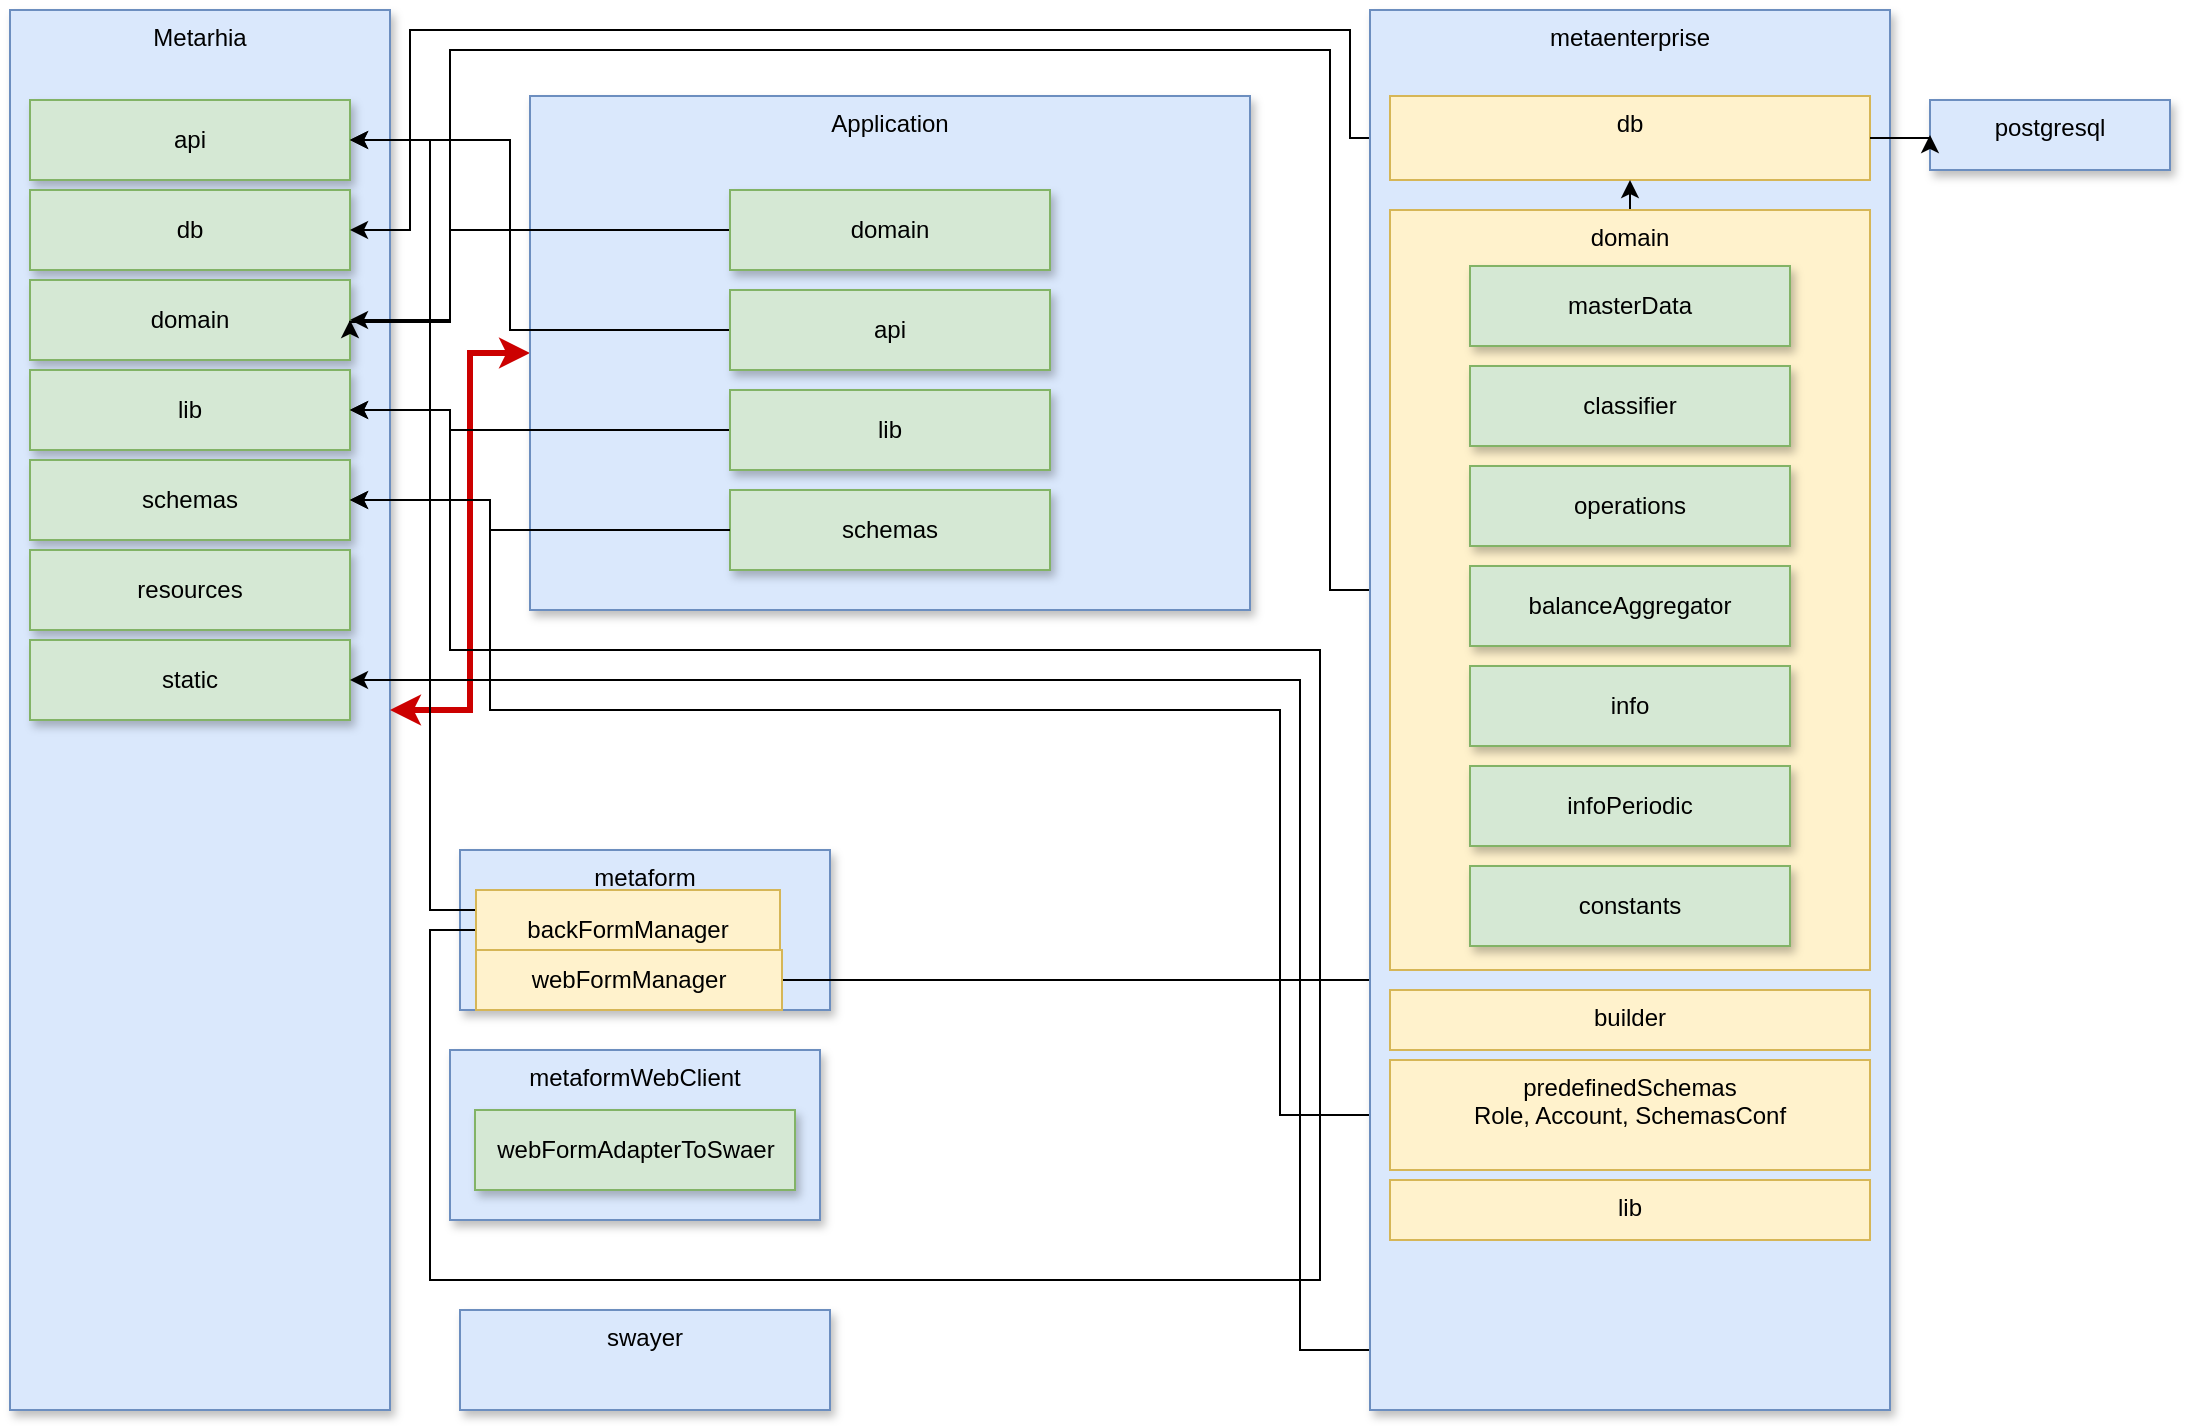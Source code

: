 <mxfile version="12.2.4" pages="6"><diagram id="_tIvSXFkXDd6PU2GtW0A" name="enterprise"><mxGraphModel dx="971" dy="564" grid="1" gridSize="5" guides="1" tooltips="1" connect="1" arrows="1" fold="1" page="1" pageScale="1" pageWidth="1169" pageHeight="827" math="0" shadow="0"><root><mxCell id="0"/><mxCell id="1" parent="0"/><mxCell id="2" value="Metarhia" style="rounded=0;whiteSpace=wrap;html=1;fillColor=#dae8fc;strokeColor=#6c8ebf;verticalAlign=top;shadow=1;" parent="1" vertex="1"><mxGeometry x="80" y="80" width="190" height="700" as="geometry"/></mxCell><mxCell id="3" value="api" style="rounded=0;whiteSpace=wrap;html=1;fillColor=#d5e8d4;strokeColor=#82b366;align=center;shadow=1;" parent="1" vertex="1"><mxGeometry x="90" y="125" width="160" height="40" as="geometry"/></mxCell><mxCell id="4" value="db" style="rounded=0;whiteSpace=wrap;html=1;fillColor=#d5e8d4;strokeColor=#82b366;align=center;shadow=1;" parent="1" vertex="1"><mxGeometry x="90" y="170" width="160" height="40" as="geometry"/></mxCell><mxCell id="5" value="domain" style="rounded=0;whiteSpace=wrap;html=1;fillColor=#d5e8d4;strokeColor=#82b366;align=center;shadow=1;" parent="1" vertex="1"><mxGeometry x="90" y="215" width="160" height="40" as="geometry"/></mxCell><mxCell id="6" value="lib" style="rounded=0;whiteSpace=wrap;html=1;fillColor=#d5e8d4;strokeColor=#82b366;align=center;shadow=1;" parent="1" vertex="1"><mxGeometry x="90" y="260" width="160" height="40" as="geometry"/></mxCell><mxCell id="7" value="schemas" style="rounded=0;whiteSpace=wrap;html=1;fillColor=#d5e8d4;strokeColor=#82b366;align=center;shadow=1;" parent="1" vertex="1"><mxGeometry x="90" y="305" width="160" height="40" as="geometry"/></mxCell><mxCell id="8" value="resources" style="rounded=0;whiteSpace=wrap;html=1;fillColor=#d5e8d4;strokeColor=#82b366;align=center;shadow=1;" parent="1" vertex="1"><mxGeometry x="90" y="350" width="160" height="40" as="geometry"/></mxCell><mxCell id="9" value="static" style="rounded=0;whiteSpace=wrap;html=1;fillColor=#d5e8d4;strokeColor=#82b366;align=center;shadow=1;" parent="1" vertex="1"><mxGeometry x="90" y="395" width="160" height="40" as="geometry"/></mxCell><mxCell id="25" value="swayer" style="rounded=0;whiteSpace=wrap;html=1;fillColor=#dae8fc;strokeColor=#6c8ebf;verticalAlign=top;shadow=1;" parent="1" vertex="1"><mxGeometry x="305" y="730" width="185" height="50" as="geometry"/></mxCell><mxCell id="24" value="metaform" style="rounded=0;whiteSpace=wrap;html=1;fillColor=#dae8fc;strokeColor=#6c8ebf;verticalAlign=top;shadow=1;" parent="1" vertex="1"><mxGeometry x="305" y="500" width="185" height="80" as="geometry"/></mxCell><mxCell id="34" value="postgresql" style="rounded=0;whiteSpace=wrap;html=1;fillColor=#dae8fc;strokeColor=#6c8ebf;verticalAlign=top;shadow=1;" parent="1" vertex="1"><mxGeometry x="1040" y="125" width="120" height="35" as="geometry"/></mxCell><mxCell id="46" style="edgeStyle=orthogonalEdgeStyle;rounded=0;orthogonalLoop=1;jettySize=auto;html=1;exitX=0;exitY=0.5;exitDx=0;exitDy=0;entryX=1;entryY=0.5;entryDx=0;entryDy=0;fontColor=#000000;strokeColor=#CC0000;strokeWidth=3;startArrow=classic;startFill=1;" parent="1" source="44" target="2" edge="1"><mxGeometry relative="1" as="geometry"><Array as="points"><mxPoint x="310" y="252"/><mxPoint x="310" y="430"/></Array></mxGeometry></mxCell><mxCell id="44" value="Application" style="rounded=0;whiteSpace=wrap;html=1;fillColor=#dae8fc;strokeColor=#6c8ebf;verticalAlign=top;shadow=1;" parent="1" vertex="1"><mxGeometry x="340" y="123" width="360" height="257" as="geometry"/></mxCell><mxCell id="45" value="schemas" style="rounded=0;whiteSpace=wrap;html=1;fillColor=#d5e8d4;strokeColor=#82b366;align=center;shadow=1;" parent="1" vertex="1"><mxGeometry x="440" y="320" width="160" height="40" as="geometry"/></mxCell><mxCell id="49" style="edgeStyle=orthogonalEdgeStyle;rounded=0;orthogonalLoop=1;jettySize=auto;html=1;exitX=0;exitY=0.5;exitDx=0;exitDy=0;entryX=1;entryY=0.5;entryDx=0;entryDy=0;" parent="1" source="45" target="7" edge="1"><mxGeometry relative="1" as="geometry"><Array as="points"><mxPoint x="320" y="340"/><mxPoint x="320" y="325"/></Array><mxPoint x="489.833" y="370" as="sourcePoint"/><mxPoint x="265" y="325" as="targetPoint"/></mxGeometry></mxCell><mxCell id="53" style="edgeStyle=orthogonalEdgeStyle;rounded=0;orthogonalLoop=1;jettySize=auto;html=1;exitX=0;exitY=0.5;exitDx=0;exitDy=0;entryX=1;entryY=0.5;entryDx=0;entryDy=0;startArrow=none;startFill=0;strokeColor=#000000;strokeWidth=1;fontColor=#000000;" parent="1" source="50" target="6" edge="1"><mxGeometry relative="1" as="geometry"><Array as="points"><mxPoint x="300" y="290"/><mxPoint x="300" y="280"/></Array></mxGeometry></mxCell><mxCell id="50" value="lib" style="rounded=0;whiteSpace=wrap;html=1;fillColor=#d5e8d4;strokeColor=#82b366;align=center;shadow=1;" parent="1" vertex="1"><mxGeometry x="440" y="270" width="160" height="40" as="geometry"/></mxCell><mxCell id="54" style="edgeStyle=orthogonalEdgeStyle;rounded=0;orthogonalLoop=1;jettySize=auto;html=1;exitX=0;exitY=0.5;exitDx=0;exitDy=0;entryX=1;entryY=0.5;entryDx=0;entryDy=0;startArrow=none;startFill=0;strokeColor=#000000;strokeWidth=1;fontColor=#000000;" parent="1" source="51" target="3" edge="1"><mxGeometry relative="1" as="geometry"><Array as="points"><mxPoint x="330" y="240"/><mxPoint x="330" y="145"/></Array></mxGeometry></mxCell><mxCell id="51" value="api" style="rounded=0;whiteSpace=wrap;html=1;fillColor=#d5e8d4;strokeColor=#82b366;align=center;shadow=1;" parent="1" vertex="1"><mxGeometry x="440" y="220" width="160" height="40" as="geometry"/></mxCell><mxCell id="55" style="edgeStyle=orthogonalEdgeStyle;rounded=0;orthogonalLoop=1;jettySize=auto;html=1;exitX=0;exitY=0.5;exitDx=0;exitDy=0;entryX=1;entryY=0.5;entryDx=0;entryDy=0;startArrow=none;startFill=0;strokeColor=#000000;strokeWidth=1;fontColor=#000000;" parent="1" source="52" target="5" edge="1"><mxGeometry relative="1" as="geometry"><Array as="points"><mxPoint x="300" y="190"/><mxPoint x="300" y="235"/></Array></mxGeometry></mxCell><mxCell id="52" value="domain" style="rounded=0;whiteSpace=wrap;html=1;fillColor=#d5e8d4;strokeColor=#82b366;align=center;shadow=1;" parent="1" vertex="1"><mxGeometry x="440" y="170" width="160" height="40" as="geometry"/></mxCell><mxCell id="22" style="edgeStyle=orthogonalEdgeStyle;rounded=0;orthogonalLoop=1;jettySize=auto;html=1;exitX=0;exitY=0.5;exitDx=0;exitDy=0;entryX=1;entryY=0.5;entryDx=0;entryDy=0;" parent="1" source="20" target="4" edge="1"><mxGeometry relative="1" as="geometry"><Array as="points"><mxPoint x="750" y="144"/><mxPoint x="750" y="90"/><mxPoint x="280" y="90"/><mxPoint x="280" y="190"/></Array></mxGeometry></mxCell><mxCell id="41" style="edgeStyle=orthogonalEdgeStyle;rounded=0;orthogonalLoop=1;jettySize=auto;html=1;exitX=0;exitY=0.5;exitDx=0;exitDy=0;entryX=1;entryY=0.5;entryDx=0;entryDy=0;" parent="1" source="38" target="7" edge="1"><mxGeometry relative="1" as="geometry"><mxPoint x="764.833" y="720" as="sourcePoint"/><mxPoint x="250" y="325" as="targetPoint"/><Array as="points"><mxPoint x="715" y="633"/><mxPoint x="715" y="430"/><mxPoint x="320" y="430"/><mxPoint x="320" y="325"/></Array></mxGeometry></mxCell><mxCell id="19" style="edgeStyle=orthogonalEdgeStyle;rounded=0;orthogonalLoop=1;jettySize=auto;html=1;exitX=0;exitY=0.5;exitDx=0;exitDy=0;entryX=1;entryY=0.5;entryDx=0;entryDy=0;" parent="1" source="11" target="5" edge="1"><mxGeometry relative="1" as="geometry"><Array as="points"><mxPoint x="740" y="370"/><mxPoint x="740" y="100"/><mxPoint x="300" y="100"/><mxPoint x="300" y="236"/></Array></mxGeometry></mxCell><mxCell id="42" style="edgeStyle=orthogonalEdgeStyle;rounded=0;orthogonalLoop=1;jettySize=auto;html=1;exitX=0;exitY=0.25;exitDx=0;exitDy=0;entryX=1;entryY=0.5;entryDx=0;entryDy=0;" parent="1" source="27" target="3" edge="1"><mxGeometry relative="1" as="geometry"><Array as="points"><mxPoint x="290" y="530"/><mxPoint x="290" y="145"/></Array></mxGeometry></mxCell><mxCell id="32" style="edgeStyle=orthogonalEdgeStyle;rounded=0;orthogonalLoop=1;jettySize=auto;html=1;exitX=0;exitY=0.5;exitDx=0;exitDy=0;entryX=1;entryY=0.5;entryDx=0;entryDy=0;" parent="1" source="27" target="6" edge="1"><mxGeometry relative="1" as="geometry"><Array as="points"><mxPoint x="290" y="540"/><mxPoint x="290" y="715"/><mxPoint x="735" y="715"/><mxPoint x="735" y="400"/><mxPoint x="300" y="400"/><mxPoint x="300" y="280"/></Array></mxGeometry></mxCell><mxCell id="30" style="edgeStyle=orthogonalEdgeStyle;rounded=0;orthogonalLoop=1;jettySize=auto;html=1;exitX=0;exitY=0.5;exitDx=0;exitDy=0;entryX=1;entryY=0.5;entryDx=0;entryDy=0;" parent="1" source="26" target="9" edge="1"><mxGeometry relative="1" as="geometry"><Array as="points"><mxPoint x="770" y="750"/><mxPoint x="725" y="750"/><mxPoint x="725" y="415"/></Array></mxGeometry></mxCell><mxCell id="57" value="metaformWebClient" style="rounded=0;whiteSpace=wrap;html=1;fillColor=#dae8fc;strokeColor=#6c8ebf;verticalAlign=top;shadow=1;" parent="1" vertex="1"><mxGeometry x="300" y="600" width="185" height="85" as="geometry"/></mxCell><mxCell id="28" value="webFormAdapterToSwaer" style="rounded=0;whiteSpace=wrap;html=1;fillColor=#d5e8d4;strokeColor=#82b366;align=center;shadow=1;" parent="1" vertex="1"><mxGeometry x="312.5" y="630" width="160" height="40" as="geometry"/></mxCell><mxCell id="10" value="metaenterprise" style="rounded=0;whiteSpace=wrap;html=1;fillColor=#dae8fc;strokeColor=#6c8ebf;verticalAlign=top;shadow=1;" parent="1" vertex="1"><mxGeometry x="760" y="80" width="260" height="700" as="geometry"/></mxCell><mxCell id="20" value="db" style="rounded=0;whiteSpace=wrap;html=1;fillColor=#fff2cc;strokeColor=#d6b656;align=center;verticalAlign=top;" parent="1" vertex="1"><mxGeometry x="770" y="123" width="240" height="42" as="geometry"/></mxCell><mxCell id="37" value="builder" style="rounded=0;whiteSpace=wrap;html=1;fillColor=#fff2cc;strokeColor=#d6b656;align=center;verticalAlign=top;" parent="1" vertex="1"><mxGeometry x="770" y="570" width="240" height="30" as="geometry"/></mxCell><mxCell id="38" value="predefinedSchemas&lt;br&gt;Role, Account, SchemasConf" style="rounded=0;whiteSpace=wrap;html=1;fillColor=#fff2cc;strokeColor=#d6b656;align=center;verticalAlign=top;" parent="1" vertex="1"><mxGeometry x="770" y="605" width="240" height="55" as="geometry"/></mxCell><mxCell id="23" style="edgeStyle=orthogonalEdgeStyle;rounded=0;orthogonalLoop=1;jettySize=auto;html=1;exitX=0.5;exitY=0;exitDx=0;exitDy=0;entryX=0.5;entryY=1;entryDx=0;entryDy=0;" parent="1" source="11" target="20" edge="1"><mxGeometry relative="1" as="geometry"/></mxCell><mxCell id="21" value="" style="group" parent="1" vertex="1" connectable="0"><mxGeometry x="770" y="180" width="240" height="380" as="geometry"/></mxCell><mxCell id="11" value="domain" style="rounded=0;whiteSpace=wrap;html=1;fillColor=#fff2cc;strokeColor=#d6b656;align=center;verticalAlign=top;" parent="21" vertex="1"><mxGeometry width="240" height="380" as="geometry"/></mxCell><mxCell id="12" value="masterData" style="rounded=0;whiteSpace=wrap;html=1;fillColor=#d5e8d4;strokeColor=#82b366;align=center;shadow=1;" parent="21" vertex="1"><mxGeometry x="40" y="28" width="160" height="40" as="geometry"/></mxCell><mxCell id="13" value="classifier" style="rounded=0;whiteSpace=wrap;html=1;fillColor=#d5e8d4;strokeColor=#82b366;align=center;shadow=1;" parent="21" vertex="1"><mxGeometry x="40" y="78" width="160" height="40" as="geometry"/></mxCell><mxCell id="14" value="operations" style="rounded=0;whiteSpace=wrap;html=1;fillColor=#d5e8d4;strokeColor=#82b366;align=center;shadow=1;" parent="21" vertex="1"><mxGeometry x="40" y="128" width="160" height="40" as="geometry"/></mxCell><mxCell id="15" value="balanceAggregator" style="rounded=0;whiteSpace=wrap;html=1;fillColor=#d5e8d4;strokeColor=#82b366;align=center;shadow=1;" parent="21" vertex="1"><mxGeometry x="40" y="178" width="160" height="40" as="geometry"/></mxCell><mxCell id="16" value="info" style="rounded=0;whiteSpace=wrap;html=1;fillColor=#d5e8d4;strokeColor=#82b366;align=center;shadow=1;" parent="21" vertex="1"><mxGeometry x="40" y="228" width="160" height="40" as="geometry"/></mxCell><mxCell id="17" value="infoPeriodic" style="rounded=0;whiteSpace=wrap;html=1;fillColor=#d5e8d4;strokeColor=#82b366;align=center;shadow=1;" parent="21" vertex="1"><mxGeometry x="40" y="278" width="160" height="40" as="geometry"/></mxCell><mxCell id="18" value="сonstants" style="rounded=0;whiteSpace=wrap;html=1;fillColor=#d5e8d4;strokeColor=#82b366;align=center;shadow=1;" parent="21" vertex="1"><mxGeometry x="40" y="328" width="160" height="40" as="geometry"/></mxCell><mxCell id="56" value="lib" style="rounded=0;whiteSpace=wrap;html=1;fillColor=#fff2cc;strokeColor=#d6b656;align=center;verticalAlign=top;" parent="1" vertex="1"><mxGeometry x="770" y="665" width="240" height="30" as="geometry"/></mxCell><mxCell id="27" value="backFormManager" style="rounded=0;whiteSpace=wrap;html=1;fillColor=#fff2cc;strokeColor=#d6b656;align=center;shadow=0;" parent="1" vertex="1"><mxGeometry x="313" y="520" width="152" height="40" as="geometry"/></mxCell><mxCell id="26" value="webFormManager" style="rounded=0;whiteSpace=wrap;html=1;fillColor=#fff2cc;strokeColor=#d6b656;align=center;shadow=0;" parent="1" vertex="1"><mxGeometry x="313" y="550" width="153" height="30" as="geometry"/></mxCell><mxCell id="35" style="edgeStyle=orthogonalEdgeStyle;rounded=0;orthogonalLoop=1;jettySize=auto;html=1;exitX=1;exitY=0.5;exitDx=0;exitDy=0;entryX=0;entryY=0.5;entryDx=0;entryDy=0;" parent="1" source="20" target="34" edge="1"><mxGeometry relative="1" as="geometry"><Array as="points"><mxPoint x="1040" y="144"/></Array></mxGeometry></mxCell></root></mxGraphModel></diagram><diagram id="gC_0ARLMiGxrVOqzFqtm" name="metaform"><mxGraphModel dx="1128" dy="564" grid="1" gridSize="5" guides="1" tooltips="1" connect="1" arrows="1" fold="1" page="1" pageScale="1" pageWidth="1169" pageHeight="827" math="0" shadow="0"><root><mxCell id="8cohMM52Ttg2JHDY4x3M-0"/><mxCell id="8cohMM52Ttg2JHDY4x3M-1" parent="8cohMM52Ttg2JHDY4x3M-0"/><mxCell id="-ZFV2h29jinON_g6JQOL-2" value="front" style="rounded=0;whiteSpace=wrap;html=1;shadow=0;align=center;fillColor=#b0e3e6;strokeColor=#0e8088;verticalAlign=top;fontSize=8;" parent="8cohMM52Ttg2JHDY4x3M-1" vertex="1"><mxGeometry x="361" y="140" width="79" height="400" as="geometry"/></mxCell><mxCell id="-ZFV2h29jinON_g6JQOL-1" value="back" style="rounded=0;whiteSpace=wrap;html=1;shadow=0;align=center;fillColor=#d0cee2;strokeColor=#56517e;verticalAlign=top;fontSize=8;" parent="8cohMM52Ttg2JHDY4x3M-1" vertex="1"><mxGeometry x="282" y="140" width="79" height="400" as="geometry"/></mxCell><mxCell id="e4x4amM2pNX83IHDa6CC-0" value="metaform" style="rounded=0;whiteSpace=wrap;html=1;fillColor=#dae8fc;strokeColor=#6c8ebf;verticalAlign=top;shadow=1;fontSize=8;" parent="8cohMM52Ttg2JHDY4x3M-1" vertex="1"><mxGeometry x="42.5" y="20" width="185" height="120" as="geometry"/></mxCell><mxCell id="cpUP0Imir_xrPWjYdF8c-0" value="serialize" style="rounded=0;whiteSpace=wrap;html=1;fillColor=#d5e8d4;strokeColor=#82b366;align=center;shadow=1;fontSize=8;" parent="8cohMM52Ttg2JHDY4x3M-1" vertex="1"><mxGeometry x="55" y="45" width="160" height="40" as="geometry"/></mxCell><mxCell id="cpUP0Imir_xrPWjYdF8c-4" value="schema" style="rounded=0;whiteSpace=wrap;html=1;fillColor=#d5e8d4;strokeColor=#82b366;align=center;shadow=1;verticalAlign=top;fontSize=8;" parent="8cohMM52Ttg2JHDY4x3M-1" vertex="1"><mxGeometry x="20" y="180" width="165" height="380" as="geometry"/></mxCell><mxCell id="cpUP0Imir_xrPWjYdF8c-3" value="formData: {&lt;br style=&quot;font-size: 8px;&quot;&gt;&amp;nbsp; counter: {&lt;br style=&quot;font-size: 8px;&quot;&gt;&amp;nbsp; &amp;nbsp; type: 'number',&lt;br style=&quot;font-size: 8px;&quot;&gt;&amp;nbsp; &amp;nbsp; name: 'counter',&lt;br style=&quot;font-size: 8px;&quot;&gt;&amp;nbsp; &amp;nbsp; defaultValue: 0,&lt;br style=&quot;font-size: 8px;&quot;&gt;&amp;nbsp; },&lt;br style=&quot;font-size: 8px;&quot;&gt;},&lt;br style=&quot;font-size: 8px;&quot;&gt;formModule: {&lt;br style=&quot;font-size: 8px;&quot;&gt;&amp;nbsp; counterHandler() {&lt;br style=&quot;font-size: 8px;&quot;&gt;&amp;nbsp; &amp;nbsp; counter++;&lt;br style=&quot;font-size: 8px;&quot;&gt;&amp;nbsp; }&lt;br style=&quot;font-size: 8px;&quot;&gt;},&lt;br style=&quot;font-size: 8px;&quot;&gt;formView: {&lt;br style=&quot;font-size: 8px;&quot;&gt;&amp;nbsp; form: {&lt;br style=&quot;font-size: 8px;&quot;&gt;&amp;nbsp; &amp;nbsp; typeElemrnt: 'form',&lt;br style=&quot;font-size: 8px;&quot;&gt;&amp;nbsp; &amp;nbsp; nameElemrnt: '$form',&lt;br style=&quot;font-size: 8px;&quot;&gt;&amp;nbsp; &amp;nbsp; children: [&lt;br style=&quot;font-size: 8px;&quot;&gt;&amp;nbsp; &amp;nbsp; &amp;nbsp; {&lt;br style=&quot;font-size: 8px;&quot;&gt;&amp;nbsp; &amp;nbsp; &amp;nbsp; &amp;nbsp; typeElement: 'group'&lt;br style=&quot;font-size: 8px;&quot;&gt;&amp;nbsp; &amp;nbsp; &amp;nbsp; &amp;nbsp; nameElemrnt: '$groupMain',&lt;br style=&quot;font-size: 8px;&quot;&gt;&amp;nbsp; &amp;nbsp; &amp;nbsp; &amp;nbsp; children: [&lt;br style=&quot;font-size: 8px;&quot;&gt;&amp;nbsp; &amp;nbsp; &amp;nbsp; &amp;nbsp; &amp;nbsp; {&lt;br style=&quot;font-size: 8px;&quot;&gt;&amp;nbsp; &amp;nbsp; &amp;nbsp; &amp;nbsp; &amp;nbsp; &amp;nbsp; typeElement: 'field'&lt;br style=&quot;font-size: 8px;&quot;&gt;&amp;nbsp; &amp;nbsp; &amp;nbsp; &amp;nbsp; &amp;nbsp; &amp;nbsp; nameElemrnt: '$counter',&lt;br style=&quot;font-size: 8px;&quot;&gt;&amp;nbsp; &amp;nbsp; &amp;nbsp; &amp;nbsp; &amp;nbsp; &amp;nbsp; dataSource: 'counter',&lt;br style=&quot;font-size: 8px;&quot;&gt;&amp;nbsp; &amp;nbsp; &amp;nbsp; &amp;nbsp; &amp;nbsp; }.&lt;br style=&quot;font-size: 8px;&quot;&gt;&amp;nbsp; &amp;nbsp; &amp;nbsp; &amp;nbsp; &amp;nbsp; {&lt;br style=&quot;font-size: 8px;&quot;&gt;&amp;nbsp; &amp;nbsp; &amp;nbsp; &amp;nbsp; &amp;nbsp; &amp;nbsp; typeElement: 'button'&lt;br style=&quot;font-size: 8px;&quot;&gt;&amp;nbsp; &amp;nbsp; &amp;nbsp; &amp;nbsp; &amp;nbsp; &amp;nbsp; nameElemrnt: '$counterButton',&lt;br style=&quot;font-size: 8px;&quot;&gt;&amp;nbsp; &amp;nbsp; &amp;nbsp; &amp;nbsp; &amp;nbsp; &amp;nbsp; methods: {&lt;br style=&quot;font-size: 8px;&quot;&gt;&amp;nbsp; &amp;nbsp; &amp;nbsp; &amp;nbsp; &amp;nbsp; &amp;nbsp; &amp;nbsp; onClick: 'counterHandler()',&lt;br style=&quot;font-size: 8px;&quot;&gt;&amp;nbsp; &amp;nbsp; &amp;nbsp; &amp;nbsp; &amp;nbsp; &amp;nbsp; },&lt;br style=&quot;font-size: 8px;&quot;&gt;&amp;nbsp; &amp;nbsp; &amp;nbsp; &amp;nbsp; &amp;nbsp; }.&lt;br style=&quot;font-size: 8px;&quot;&gt;&amp;nbsp; &amp;nbsp; &amp;nbsp; }.&lt;br style=&quot;font-size: 8px;&quot;&gt;&amp;nbsp; &amp;nbsp; ],&lt;br style=&quot;font-size: 8px;&quot;&gt;&amp;nbsp; },&lt;br style=&quot;font-size: 8px;&quot;&gt;}," style="rounded=0;whiteSpace=wrap;html=1;fillColor=#fff2cc;strokeColor=#d6b656;align=left;shadow=1;verticalAlign=top;fontSize=8;" parent="8cohMM52Ttg2JHDY4x3M-1" vertex="1"><mxGeometry x="25" y="210" width="155" height="345" as="geometry"/></mxCell><mxCell id="cpUP0Imir_xrPWjYdF8c-5" value="domain data manager" style="rounded=0;whiteSpace=wrap;html=1;fillColor=#dae8fc;strokeColor=#6c8ebf;verticalAlign=top;shadow=1;fontSize=8;" parent="8cohMM52Ttg2JHDY4x3M-1" vertex="1"><mxGeometry x="280" y="20" width="260" height="75" as="geometry"/></mxCell><mxCell id="cpUP0Imir_xrPWjYdF8c-8" value="form elements definition" style="rounded=0;whiteSpace=wrap;html=1;fillColor=#d5e8d4;strokeColor=#82b366;align=center;shadow=1;verticalAlign=top;fontSize=8;" parent="8cohMM52Ttg2JHDY4x3M-1" vertex="1"><mxGeometry x="285" y="170" width="150" height="360" as="geometry"/></mxCell><mxCell id="cpUP0Imir_xrPWjYdF8c-9" value="formElements: {&lt;br style=&quot;font-size: 8px;&quot;&gt;&amp;nbsp; $form: {&lt;br style=&quot;font-size: 8px;&quot;&gt;&amp;nbsp; &amp;nbsp; typeElemrnt: 'form',&lt;br style=&quot;font-size: 8px;&quot;&gt;&amp;nbsp; &amp;nbsp; nameElemrnt: '$form',&lt;br style=&quot;font-size: 8px;&quot;&gt;&amp;nbsp; &amp;nbsp; parent: null,&lt;br style=&quot;font-size: 8px;&quot;&gt;&amp;nbsp; &amp;nbsp; children: [&lt;br style=&quot;font-size: 8px;&quot;&gt;&amp;nbsp; &amp;nbsp; &amp;nbsp; &amp;nbsp; &amp;nbsp; &amp;nbsp; &amp;nbsp; &amp;nbsp; &amp;nbsp; &amp;nbsp; &amp;nbsp; '$groupMain',&lt;br style=&quot;font-size: 8px;&quot;&gt;&amp;nbsp; &amp;nbsp; &amp;nbsp; &amp;nbsp; &amp;nbsp; &amp;nbsp; &amp;nbsp; &amp;nbsp; &amp;nbsp; &amp;nbsp;],&lt;br style=&quot;font-size: 8px;&quot;&gt;&amp;nbsp; },&lt;br style=&quot;font-size: 8px;&quot;&gt;&amp;nbsp; $groupMain: {&lt;br style=&quot;font-size: 8px;&quot;&gt;&amp;nbsp; &amp;nbsp; typeElemrnt: 'group',&lt;br style=&quot;font-size: 8px;&quot;&gt;&amp;nbsp; &amp;nbsp; nameElemrnt: '$groupMain',&lt;br style=&quot;font-size: 8px;&quot;&gt;&amp;nbsp; &amp;nbsp; parent: $form,&lt;br style=&quot;font-size: 8px;&quot;&gt;&amp;nbsp; &amp;nbsp; children: [&lt;br style=&quot;font-size: 8px;&quot;&gt;&amp;nbsp; &amp;nbsp; &amp;nbsp; &amp;nbsp; &amp;nbsp; &amp;nbsp; &amp;nbsp; &amp;nbsp; &amp;nbsp; &amp;nbsp; &amp;nbsp; '$counter',&lt;br style=&quot;font-size: 8px;&quot;&gt;&amp;nbsp; &amp;nbsp; &amp;nbsp; &amp;nbsp; &amp;nbsp; &amp;nbsp; &amp;nbsp; &amp;nbsp; &amp;nbsp; &amp;nbsp; &amp;nbsp; '$counterButton',&lt;br style=&quot;font-size: 8px;&quot;&gt;&amp;nbsp; &amp;nbsp; &amp;nbsp; &amp;nbsp; &amp;nbsp; &amp;nbsp; &amp;nbsp; &amp;nbsp; &amp;nbsp; &amp;nbsp;],&lt;br style=&quot;font-size: 8px;&quot;&gt;&amp;nbsp; },&lt;br style=&quot;font-size: 8px;&quot;&gt;&amp;nbsp; $counter: {&lt;br style=&quot;font-size: 8px;&quot;&gt;&amp;nbsp; &amp;nbsp; typeElemrnt: 'field',&lt;br style=&quot;font-size: 8px;&quot;&gt;&amp;nbsp; &amp;nbsp; nameElemrnt: '$counter',&lt;br style=&quot;font-size: 8px;&quot;&gt;&amp;nbsp; &amp;nbsp; parent: $groupMain,&lt;br style=&quot;font-size: 8px;&quot;&gt;&amp;nbsp; &amp;nbsp; children: [],&lt;br style=&quot;font-size: 8px;&quot;&gt;&amp;nbsp; },&lt;br style=&quot;font-size: 8px;&quot;&gt;&amp;nbsp; $counterButton: {&lt;br style=&quot;font-size: 8px;&quot;&gt;&amp;nbsp; &amp;nbsp; typeElemrnt: 'button',&lt;br style=&quot;font-size: 8px;&quot;&gt;&amp;nbsp; &amp;nbsp; nameElemrnt: '$counterButton',&amp;nbsp;&lt;br style=&quot;font-size: 8px;&quot;&gt;&amp;nbsp; &amp;nbsp; parent: $groupMain,&lt;br style=&quot;font-size: 8px;&quot;&gt;&amp;nbsp; &amp;nbsp; children: [],&lt;br style=&quot;font-size: 8px;&quot;&gt;&amp;nbsp; &amp;nbsp; hooks: {&lt;br style=&quot;font-size: 8px;&quot;&gt;&amp;nbsp; &amp;nbsp; &amp;nbsp; 'onClick'&lt;br style=&quot;font-size: 8px;&quot;&gt;&amp;nbsp; &amp;nbsp; },&lt;br style=&quot;font-size: 8px;&quot;&gt;&amp;nbsp; },&lt;br style=&quot;font-size: 8px;&quot;&gt;}," style="rounded=0;whiteSpace=wrap;html=1;fillColor=#fff2cc;strokeColor=#d6b656;align=left;shadow=1;verticalAlign=top;fontSize=8;" parent="8cohMM52Ttg2JHDY4x3M-1" vertex="1"><mxGeometry x="290" y="200" width="140" height="325" as="geometry"/></mxCell><mxCell id="-ZFV2h29jinON_g6JQOL-0" value="DOM" style="rounded=0;whiteSpace=wrap;html=1;fillColor=#b0e3e6;strokeColor=#0e8088;align=center;shadow=1;verticalAlign=top;fontSize=8;" parent="8cohMM52Ttg2JHDY4x3M-1" vertex="1"><mxGeometry x="980" y="120" width="160" height="400" as="geometry"/></mxCell><mxCell id="-ZFV2h29jinON_g6JQOL-4" value="virtual DOM" style="rounded=0;whiteSpace=wrap;html=1;fillColor=#fad9d5;strokeColor=#ae4132;align=center;shadow=1;verticalAlign=top;fontSize=8;" parent="8cohMM52Ttg2JHDY4x3M-1" vertex="1"><mxGeometry x="800" y="120" width="158" height="400" as="geometry"/></mxCell><mxCell id="-ZFV2h29jinON_g6JQOL-5" value="web client adapter" style="rounded=0;whiteSpace=wrap;html=1;fillColor=#dae8fc;strokeColor=#6c8ebf;verticalAlign=top;shadow=1;fontSize=8;" parent="8cohMM52Ttg2JHDY4x3M-1" vertex="1"><mxGeometry x="660" y="260" width="120" height="40" as="geometry"/></mxCell></root></mxGraphModel></diagram><diagram id="qvhcPfzi2ughKPI-1uc-" name="packagesDependensis"><mxGraphModel dx="1029" dy="744" grid="1" gridSize="5" guides="1" tooltips="1" connect="1" arrows="1" fold="1" page="1" pageScale="1" pageWidth="1169" pageHeight="827" math="0" shadow="0"><root><mxCell id="Fvr1cOeFtam6LQ0yR2tf-0"/><mxCell id="Fvr1cOeFtam6LQ0yR2tf-1" parent="Fvr1cOeFtam6LQ0yR2tf-0"/><mxCell id="72BulK4U8GN17qvqmSRr-0" value="metaenterprise" style="rounded=0;whiteSpace=wrap;html=1;fillColor=#dae8fc;strokeColor=#6c8ebf;verticalAlign=top;shadow=1;fontSize=8;" parent="Fvr1cOeFtam6LQ0yR2tf-1" vertex="1"><mxGeometry x="360" y="200" width="160" height="300" as="geometry"/></mxCell><mxCell id="72BulK4U8GN17qvqmSRr-1" value="metarhia" style="rounded=0;whiteSpace=wrap;html=1;fillColor=#dae8fc;strokeColor=#6c8ebf;verticalAlign=top;shadow=1;fontSize=8;" parent="Fvr1cOeFtam6LQ0yR2tf-1" vertex="1"><mxGeometry x="80" y="200" width="160" height="360" as="geometry"/></mxCell><mxCell id="72BulK4U8GN17qvqmSRr-2" value="metaform" style="rounded=0;whiteSpace=wrap;html=1;fillColor=#dae8fc;strokeColor=#6c8ebf;verticalAlign=top;shadow=1;fontSize=8;" parent="Fvr1cOeFtam6LQ0yR2tf-1" vertex="1"><mxGeometry x="640" y="200" width="160" height="240" as="geometry"/></mxCell><mxCell id="72BulK4U8GN17qvqmSRr-3" value="metawebclient" style="rounded=0;whiteSpace=wrap;html=1;fillColor=#dae8fc;strokeColor=#6c8ebf;verticalAlign=top;shadow=1;fontSize=8;" parent="Fvr1cOeFtam6LQ0yR2tf-1" vertex="1"><mxGeometry x="920" y="200" width="160" height="280" as="geometry"/></mxCell><mxCell id="sTxLKaewlu7O-5iOCOh_-0" style="edgeStyle=orthogonalEdgeStyle;rounded=0;orthogonalLoop=1;jettySize=auto;html=1;exitX=0;exitY=0.5;exitDx=0;exitDy=0;entryX=0;entryY=0.75;entryDx=0;entryDy=0;strokeWidth=3;fillColor=#008a00;strokeColor=#005700;" parent="Fvr1cOeFtam6LQ0yR2tf-1" source="72BulK4U8GN17qvqmSRr-4" target="72BulK4U8GN17qvqmSRr-0" edge="1"><mxGeometry relative="1" as="geometry"><Array as="points"><mxPoint x="340" y="680"/><mxPoint x="340" y="425"/></Array></mxGeometry></mxCell><mxCell id="sTxLKaewlu7O-5iOCOh_-1" style="edgeStyle=orthogonalEdgeStyle;rounded=0;orthogonalLoop=1;jettySize=auto;html=1;exitX=0;exitY=0.5;exitDx=0;exitDy=0;entryX=1;entryY=0.75;entryDx=0;entryDy=0;strokeWidth=3;fillColor=#008a00;strokeColor=#005700;" parent="Fvr1cOeFtam6LQ0yR2tf-1" source="72BulK4U8GN17qvqmSRr-4" target="LOImh_aWnQoJZKsdlmVr-2" edge="1"><mxGeometry relative="1" as="geometry"/></mxCell><mxCell id="72BulK4U8GN17qvqmSRr-4" value="metacollections" style="rounded=0;whiteSpace=wrap;html=1;fillColor=#dae8fc;strokeColor=#6c8ebf;verticalAlign=top;shadow=1;fontSize=8;" parent="Fvr1cOeFtam6LQ0yR2tf-1" vertex="1"><mxGeometry x="360" y="660" width="160" height="40" as="geometry"/></mxCell><mxCell id="72BulK4U8GN17qvqmSRr-5" value="swayer" style="rounded=0;whiteSpace=wrap;html=1;fillColor=#dae8fc;strokeColor=#6c8ebf;verticalAlign=top;shadow=1;fontSize=8;" parent="Fvr1cOeFtam6LQ0yR2tf-1" vertex="1"><mxGeometry x="920" y="520" width="160" height="40" as="geometry"/></mxCell><mxCell id="LOImh_aWnQoJZKsdlmVr-0" value="api" style="rounded=0;whiteSpace=wrap;html=1;fillColor=#fff2cc;strokeColor=#d6b656;align=center;shadow=1;" parent="Fvr1cOeFtam6LQ0yR2tf-1" vertex="1"><mxGeometry x="95" y="240" width="125" height="30" as="geometry"/></mxCell><mxCell id="LOImh_aWnQoJZKsdlmVr-1" value="domain" style="rounded=0;whiteSpace=wrap;html=1;fillColor=#fff2cc;strokeColor=#d6b656;align=center;shadow=1;" parent="Fvr1cOeFtam6LQ0yR2tf-1" vertex="1"><mxGeometry x="95" y="280" width="125" height="30" as="geometry"/></mxCell><mxCell id="LOImh_aWnQoJZKsdlmVr-2" value="lib" style="rounded=0;whiteSpace=wrap;html=1;fillColor=#fff2cc;strokeColor=#d6b656;align=center;shadow=1;" parent="Fvr1cOeFtam6LQ0yR2tf-1" vertex="1"><mxGeometry x="95" y="320" width="125" height="30" as="geometry"/></mxCell><mxCell id="LOImh_aWnQoJZKsdlmVr-3" value="static" style="rounded=0;whiteSpace=wrap;html=1;fillColor=#fff2cc;strokeColor=#d6b656;align=center;shadow=1;" parent="Fvr1cOeFtam6LQ0yR2tf-1" vertex="1"><mxGeometry x="95" y="360" width="125" height="30" as="geometry"/></mxCell><mxCell id="Cr9YSYvyaSaffdTL2Hnj-2" style="edgeStyle=orthogonalEdgeStyle;rounded=0;orthogonalLoop=1;jettySize=auto;html=1;exitX=1;exitY=0.5;exitDx=0;exitDy=0;entryX=0;entryY=0.75;entryDx=0;entryDy=0;strokeWidth=3;fillColor=#fa6800;strokeColor=#C73500;" parent="Fvr1cOeFtam6LQ0yR2tf-1" source="LOImh_aWnQoJZKsdlmVr-4" target="Cr9YSYvyaSaffdTL2Hnj-0" edge="1"><mxGeometry relative="1" as="geometry"><Array as="points"><mxPoint x="320" y="415"/><mxPoint x="320" y="308"/></Array></mxGeometry></mxCell><mxCell id="LOImh_aWnQoJZKsdlmVr-4" value="schemas" style="rounded=0;whiteSpace=wrap;html=1;fillColor=#fff2cc;strokeColor=#d6b656;align=center;shadow=1;" parent="Fvr1cOeFtam6LQ0yR2tf-1" vertex="1"><mxGeometry x="95" y="400" width="125" height="30" as="geometry"/></mxCell><mxCell id="LOImh_aWnQoJZKsdlmVr-8" value="pg" style="rounded=0;whiteSpace=wrap;html=1;fillColor=#dae8fc;strokeColor=#6c8ebf;verticalAlign=top;shadow=1;fontSize=8;" parent="Fvr1cOeFtam6LQ0yR2tf-1" vertex="1"><mxGeometry x="360" y="720" width="160" height="40" as="geometry"/></mxCell><mxCell id="LOImh_aWnQoJZKsdlmVr-10" style="edgeStyle=orthogonalEdgeStyle;rounded=0;orthogonalLoop=1;jettySize=auto;html=1;exitX=0;exitY=0.5;exitDx=0;exitDy=0;entryX=0;entryY=0.5;entryDx=0;entryDy=0;strokeWidth=3;fillColor=#fa6800;strokeColor=#C73500;" parent="Fvr1cOeFtam6LQ0yR2tf-1" source="LOImh_aWnQoJZKsdlmVr-9" target="LOImh_aWnQoJZKsdlmVr-4" edge="1"><mxGeometry relative="1" as="geometry"><Array as="points"><mxPoint x="40" y="120"/><mxPoint x="40" y="415"/></Array></mxGeometry></mxCell><mxCell id="LOImh_aWnQoJZKsdlmVr-9" value="app schemas" style="rounded=0;whiteSpace=wrap;html=1;fillColor=#b0e3e6;strokeColor=#0e8088;verticalAlign=top;shadow=1;fontSize=8;" parent="Fvr1cOeFtam6LQ0yR2tf-1" vertex="1"><mxGeometry x="80" y="60" width="160" height="120" as="geometry"/></mxCell><mxCell id="Cr9YSYvyaSaffdTL2Hnj-3" style="edgeStyle=orthogonalEdgeStyle;rounded=0;orthogonalLoop=1;jettySize=auto;html=1;exitX=0;exitY=0.25;exitDx=0;exitDy=0;entryX=1;entryY=0.5;entryDx=0;entryDy=0;strokeWidth=3;fillColor=#fa6800;strokeColor=#C73500;" parent="Fvr1cOeFtam6LQ0yR2tf-1" source="Cr9YSYvyaSaffdTL2Hnj-0" target="LOImh_aWnQoJZKsdlmVr-1" edge="1"><mxGeometry relative="1" as="geometry"><Array as="points"><mxPoint x="280" y="263"/><mxPoint x="280" y="295"/></Array></mxGeometry></mxCell><mxCell id="Cr9YSYvyaSaffdTL2Hnj-0" value="преобразование схем в прикладные объекты приложения" style="rounded=0;whiteSpace=wrap;html=1;fillColor=#fff2cc;strokeColor=#d6b656;align=left;shadow=1;verticalAlign=top;" parent="Fvr1cOeFtam6LQ0yR2tf-1" vertex="1"><mxGeometry x="378" y="240" width="125" height="90" as="geometry"/></mxCell><mxCell id="Cr9YSYvyaSaffdTL2Hnj-4" style="edgeStyle=orthogonalEdgeStyle;rounded=0;orthogonalLoop=1;jettySize=auto;html=1;exitX=1;exitY=0.5;exitDx=0;exitDy=0;entryX=1;entryY=0.5;entryDx=0;entryDy=0;strokeWidth=3;fillColor=#6a00ff;strokeColor=#3700CC;" parent="Fvr1cOeFtam6LQ0yR2tf-1" source="Cr9YSYvyaSaffdTL2Hnj-1" target="LOImh_aWnQoJZKsdlmVr-8" edge="1"><mxGeometry relative="1" as="geometry"><Array as="points"><mxPoint x="560" y="465"/><mxPoint x="560" y="740"/></Array></mxGeometry></mxCell><mxCell id="Cr9YSYvyaSaffdTL2Hnj-1" value="db&lt;br&gt;" style="rounded=0;whiteSpace=wrap;html=1;fillColor=#fff2cc;strokeColor=#d6b656;align=center;shadow=1;" parent="Fvr1cOeFtam6LQ0yR2tf-1" vertex="1"><mxGeometry x="378" y="450" width="125" height="30" as="geometry"/></mxCell><mxCell id="_hDIoM1p6Lt2xPO4JPlR-0" value="Системные схемы пакета" style="rounded=0;whiteSpace=wrap;html=1;fillColor=#fff2cc;strokeColor=#d6b656;align=center;shadow=1;" parent="Fvr1cOeFtam6LQ0yR2tf-1" vertex="1"><mxGeometry x="378" y="390" width="125" height="30" as="geometry"/></mxCell><mxCell id="RRs4Ih8_q7RIyzIDcI5P-0" value="session" style="rounded=0;whiteSpace=wrap;html=1;fillColor=#fff2cc;strokeColor=#d6b656;align=center;shadow=1;" parent="Fvr1cOeFtam6LQ0yR2tf-1" vertex="1"><mxGeometry x="95" y="440" width="125" height="30" as="geometry"/></mxCell><mxCell id="MTLXN1q1IaOcb6FopeAk-0" value="данные сессии&lt;br&gt;- разметка страницы&lt;br&gt;- загруженные формы" style="rounded=0;whiteSpace=wrap;html=1;fillColor=#fff2cc;strokeColor=#d6b656;align=left;shadow=1;verticalAlign=top;" parent="Fvr1cOeFtam6LQ0yR2tf-1" vertex="1"><mxGeometry x="937.5" y="222.5" width="125" height="65" as="geometry"/></mxCell><mxCell id="MTLXN1q1IaOcb6FopeAk-1" value="менеджер форм сервер&lt;br&gt;" style="rounded=0;whiteSpace=wrap;html=1;fillColor=#fff2cc;strokeColor=#d6b656;align=left;shadow=1;verticalAlign=top;" parent="Fvr1cOeFtam6LQ0yR2tf-1" vertex="1"><mxGeometry x="658" y="230" width="125" height="35" as="geometry"/></mxCell><mxCell id="MTLXN1q1IaOcb6FopeAk-2" value="адаптер между контрактами элементов форм и компонентами web клиента" style="rounded=0;whiteSpace=wrap;html=1;fillColor=#fff2cc;strokeColor=#d6b656;align=left;shadow=1;verticalAlign=top;" parent="Fvr1cOeFtam6LQ0yR2tf-1" vertex="1"><mxGeometry x="938" y="295" width="125" height="75" as="geometry"/></mxCell><mxCell id="MTLXN1q1IaOcb6FopeAk-3" value="менеджер форм клиент" style="rounded=0;whiteSpace=wrap;html=1;fillColor=#fff2cc;strokeColor=#d6b656;align=left;shadow=1;verticalAlign=top;" parent="Fvr1cOeFtam6LQ0yR2tf-1" vertex="1"><mxGeometry x="657.5" y="275" width="125" height="35" as="geometry"/></mxCell><mxCell id="MTLXN1q1IaOcb6FopeAk-4" value="Контракты элементов форм" style="rounded=0;whiteSpace=wrap;html=1;fillColor=#fff2cc;strokeColor=#d6b656;align=left;shadow=1;verticalAlign=top;" parent="Fvr1cOeFtam6LQ0yR2tf-1" vertex="1"><mxGeometry x="658" y="320" width="125" height="45" as="geometry"/></mxCell><mxCell id="MTLXN1q1IaOcb6FopeAk-5" value="Типы параметров элементов форм" style="rounded=0;whiteSpace=wrap;html=1;fillColor=#fff2cc;strokeColor=#d6b656;align=left;shadow=1;verticalAlign=top;" parent="Fvr1cOeFtam6LQ0yR2tf-1" vertex="1"><mxGeometry x="658" y="375" width="125" height="45" as="geometry"/></mxCell><mxCell id="MTLXN1q1IaOcb6FopeAk-6" value="Компоненты web клиена" style="rounded=0;whiteSpace=wrap;html=1;fillColor=#fff2cc;strokeColor=#d6b656;align=left;shadow=1;verticalAlign=top;" parent="Fvr1cOeFtam6LQ0yR2tf-1" vertex="1"><mxGeometry x="938" y="380" width="125" height="75" as="geometry"/></mxCell></root></mxGraphModel></diagram><diagram id="kfrbeABdsR6D3RunWI4I" name="menuApplication"><mxGraphModel dx="1029" dy="744" grid="1" gridSize="5" guides="1" tooltips="1" connect="1" arrows="1" fold="1" page="1" pageScale="1" pageWidth="1169" pageHeight="827" math="0" shadow="0"><root><mxCell id="TvsXTPVtEzLsuaQBllUJ-0"/><mxCell id="TvsXTPVtEzLsuaQBllUJ-1" parent="TvsXTPVtEzLsuaQBllUJ-0"/><mxCell id="TvsXTPVtEzLsuaQBllUJ-2" value="metaenterprise" style="rounded=0;whiteSpace=wrap;html=1;verticalAlign=top;" parent="TvsXTPVtEzLsuaQBllUJ-1" vertex="1"><mxGeometry x="20" y="20" width="340" height="460" as="geometry"/></mxCell><mxCell id="TvsXTPVtEzLsuaQBllUJ-3" value="metadataManager" style="rounded=0;whiteSpace=wrap;html=1;fillColor=#b0e3e6;strokeColor=#0e8088;verticalAlign=top;align=center;" parent="TvsXTPVtEzLsuaQBllUJ-1" vertex="1"><mxGeometry x="50" y="70" width="285" height="80" as="geometry"/></mxCell><mxCell id="rykM2odLHkvqO2ZicYSY-0" value="enterprise." style="rounded=0;whiteSpace=wrap;html=1;fillColor=#b0e3e6;strokeColor=#0e8088;verticalAlign=top;align=center;" parent="TvsXTPVtEzLsuaQBllUJ-1" vertex="1"><mxGeometry x="50" y="170" width="285" height="80" as="geometry"/></mxCell></root></mxGraphModel></diagram><diagram id="35YvnOAprz7ImIITW75F" name="pg db Tables"><mxGraphModel dx="1029" dy="744" grid="1" gridSize="10" guides="1" tooltips="1" connect="1" arrows="1" fold="1" page="1" pageScale="1" pageWidth="1169" pageHeight="827" math="0" shadow="0"><root><mxCell id="usYUwpp-Hb5H88qH_tIG-0"/><mxCell id="usYUwpp-Hb5H88qH_tIG-1" parent="usYUwpp-Hb5H88qH_tIG-0"/></root></mxGraphModel></diagram><diagram id="vrYpwq3T5xfJf3KSOHr_" name="transfer data"><mxGraphModel dx="971" dy="564" grid="1" gridSize="10" guides="1" tooltips="1" connect="1" arrows="1" fold="1" page="1" pageScale="1" pageWidth="1169" pageHeight="827" math="0" shadow="0"><root><mxCell id="G7qB2DVKha60LcVQ3nL_-0"/><mxCell id="G7qB2DVKha60LcVQ3nL_-1" parent="G7qB2DVKha60LcVQ3nL_-0"/><mxCell id="G7qB2DVKha60LcVQ3nL_-2" value="metaform client" style="rounded=0;whiteSpace=wrap;html=1;verticalAlign=top;" parent="G7qB2DVKha60LcVQ3nL_-1" vertex="1"><mxGeometry x="80" y="40" width="160" height="200" as="geometry"/></mxCell><mxCell id="G7qB2DVKha60LcVQ3nL_-3" value="metarhia&lt;br&gt;app/api" style="rounded=0;whiteSpace=wrap;html=1;verticalAlign=top;align=right;" parent="G7qB2DVKha60LcVQ3nL_-1" vertex="1"><mxGeometry x="30" y="280" width="160" height="120" as="geometry"/></mxCell><mxCell id="G7qB2DVKha60LcVQ3nL_-4" value="metaform server" style="rounded=0;whiteSpace=wrap;html=1;verticalAlign=top;" parent="G7qB2DVKha60LcVQ3nL_-1" vertex="1"><mxGeometry x="80" y="440" width="160" height="200" as="geometry"/></mxCell><mxCell id="G7qB2DVKha60LcVQ3nL_-5" value="adapter metaform server&amp;nbsp; - enterprise" style="rounded=0;whiteSpace=wrap;html=1;verticalAlign=top;" parent="G7qB2DVKha60LcVQ3nL_-1" vertex="1"><mxGeometry x="320" y="440" width="160" height="200" as="geometry"/></mxCell><mxCell id="G7qB2DVKha60LcVQ3nL_-6" value="enterprise" style="rounded=0;whiteSpace=wrap;html=1;verticalAlign=top;" parent="G7qB2DVKha60LcVQ3nL_-1" vertex="1"><mxGeometry x="560" y="440" width="160" height="200" as="geometry"/></mxCell><mxCell id="G7qB2DVKha60LcVQ3nL_-7" value="adapter metaform client - swayer" style="rounded=0;whiteSpace=wrap;html=1;verticalAlign=top;" parent="G7qB2DVKha60LcVQ3nL_-1" vertex="1"><mxGeometry x="320" y="40" width="160" height="200" as="geometry"/></mxCell><mxCell id="Wbo-fJc4mf3hNpZYWitb-0" value="swayer" style="rounded=0;whiteSpace=wrap;html=1;verticalAlign=top;" parent="G7qB2DVKha60LcVQ3nL_-1" vertex="1"><mxGeometry x="560" y="40" width="160" height="200" as="geometry"/></mxCell><mxCell id="cgO6TXA0FlRwANvW-ms9-0" value="postgresql" style="rounded=0;whiteSpace=wrap;html=1;verticalAlign=top;" parent="G7qB2DVKha60LcVQ3nL_-1" vertex="1"><mxGeometry x="800" y="440" width="160" height="200" as="geometry"/></mxCell><mxCell id="cgO6TXA0FlRwANvW-ms9-9" style="edgeStyle=orthogonalEdgeStyle;rounded=0;orthogonalLoop=1;jettySize=auto;html=1;exitX=0;exitY=0.75;exitDx=0;exitDy=0;entryX=1;entryY=0.75;entryDx=0;entryDy=0;strokeWidth=3;fillColor=#1ba1e2;strokeColor=#006EAF;" parent="G7qB2DVKha60LcVQ3nL_-1" source="cgO6TXA0FlRwANvW-ms9-1" target="cgO6TXA0FlRwANvW-ms9-3" edge="1"><mxGeometry relative="1" as="geometry"/></mxCell><mxCell id="cgO6TXA0FlRwANvW-ms9-1" value="enterprise action" style="rounded=1;whiteSpace=wrap;html=1;fillColor=#dae8fc;strokeColor=#6c8ebf;comic=0;" parent="G7qB2DVKha60LcVQ3nL_-1" vertex="1"><mxGeometry x="570" y="480" width="100" height="20" as="geometry"/></mxCell><mxCell id="cgO6TXA0FlRwANvW-ms9-8" style="edgeStyle=orthogonalEdgeStyle;rounded=0;orthogonalLoop=1;jettySize=auto;html=1;exitX=1;exitY=0.25;exitDx=0;exitDy=0;entryX=0;entryY=0.25;entryDx=0;entryDy=0;strokeWidth=3;fillColor=#0050ef;strokeColor=#001DBC;" parent="G7qB2DVKha60LcVQ3nL_-1" source="cgO6TXA0FlRwANvW-ms9-3" target="cgO6TXA0FlRwANvW-ms9-1" edge="1"><mxGeometry relative="1" as="geometry"/></mxCell><mxCell id="cgO6TXA0FlRwANvW-ms9-11" style="edgeStyle=orthogonalEdgeStyle;rounded=0;orthogonalLoop=1;jettySize=auto;html=1;exitX=0;exitY=0.75;exitDx=0;exitDy=0;entryX=1;entryY=0.75;entryDx=0;entryDy=0;strokeWidth=3;fillColor=#1ba1e2;strokeColor=#006EAF;" parent="G7qB2DVKha60LcVQ3nL_-1" source="cgO6TXA0FlRwANvW-ms9-3" target="cgO6TXA0FlRwANvW-ms9-4" edge="1"><mxGeometry relative="1" as="geometry"/></mxCell><mxCell id="cgO6TXA0FlRwANvW-ms9-3" value="enterprise action" style="rounded=1;whiteSpace=wrap;html=1;fillColor=#dae8fc;strokeColor=#6c8ebf;comic=0;" parent="G7qB2DVKha60LcVQ3nL_-1" vertex="1"><mxGeometry x="330" y="480" width="100" height="20" as="geometry"/></mxCell><mxCell id="cgO6TXA0FlRwANvW-ms9-7" style="edgeStyle=orthogonalEdgeStyle;rounded=0;orthogonalLoop=1;jettySize=auto;html=1;exitX=1;exitY=0.25;exitDx=0;exitDy=0;strokeWidth=3;fillColor=#0050ef;strokeColor=#001DBC;entryX=0;entryY=0.25;entryDx=0;entryDy=0;" parent="G7qB2DVKha60LcVQ3nL_-1" source="cgO6TXA0FlRwANvW-ms9-4" target="cgO6TXA0FlRwANvW-ms9-3" edge="1"><mxGeometry relative="1" as="geometry"><mxPoint x="330" y="486" as="targetPoint"/><Array as="points"/></mxGeometry></mxCell><mxCell id="cgO6TXA0FlRwANvW-ms9-12" style="edgeStyle=orthogonalEdgeStyle;rounded=0;orthogonalLoop=1;jettySize=auto;html=1;exitX=0;exitY=0.75;exitDx=0;exitDy=0;entryX=0.003;entryY=0.18;entryDx=0;entryDy=0;entryPerimeter=0;strokeWidth=3;fillColor=#1ba1e2;strokeColor=#006EAF;" parent="G7qB2DVKha60LcVQ3nL_-1" source="cgO6TXA0FlRwANvW-ms9-4" target="cgO6TXA0FlRwANvW-ms9-5" edge="1"><mxGeometry relative="1" as="geometry"><Array as="points"><mxPoint x="60" y="495"/><mxPoint x="60" y="83"/></Array></mxGeometry></mxCell><mxCell id="cgO6TXA0FlRwANvW-ms9-4" value="enterprise action" style="rounded=1;whiteSpace=wrap;html=1;fillColor=#dae8fc;strokeColor=#6c8ebf;comic=0;" parent="G7qB2DVKha60LcVQ3nL_-1" vertex="1"><mxGeometry x="90" y="480" width="100" height="20" as="geometry"/></mxCell><mxCell id="cgO6TXA0FlRwANvW-ms9-6" style="edgeStyle=orthogonalEdgeStyle;rounded=0;orthogonalLoop=1;jettySize=auto;html=1;exitX=0;exitY=0.75;exitDx=0;exitDy=0;entryX=0;entryY=0.25;entryDx=0;entryDy=0;fillColor=#0050ef;strokeColor=#001DBC;strokeWidth=3;" parent="G7qB2DVKha60LcVQ3nL_-1" source="cgO6TXA0FlRwANvW-ms9-5" target="cgO6TXA0FlRwANvW-ms9-4" edge="1"><mxGeometry relative="1" as="geometry"/></mxCell><mxCell id="cgO6TXA0FlRwANvW-ms9-5" value="enterprise action" style="rounded=1;whiteSpace=wrap;html=1;fillColor=#dae8fc;strokeColor=#6c8ebf;comic=0;" parent="G7qB2DVKha60LcVQ3nL_-1" vertex="1"><mxGeometry x="90" y="80" width="100" height="20" as="geometry"/></mxCell><mxCell id="cgO6TXA0FlRwANvW-ms9-17" style="edgeStyle=orthogonalEdgeStyle;rounded=0;orthogonalLoop=1;jettySize=auto;html=1;exitX=0;exitY=0.75;exitDx=0;exitDy=0;entryX=0;entryY=0.25;entryDx=0;entryDy=0;strokeWidth=3;fillColor=#008a00;strokeColor=#005700;" parent="G7qB2DVKha60LcVQ3nL_-1" source="cgO6TXA0FlRwANvW-ms9-13" target="cgO6TXA0FlRwANvW-ms9-14" edge="1"><mxGeometry relative="1" as="geometry"><Array as="points"><mxPoint x="50" y="135"/><mxPoint x="50" y="525"/></Array></mxGeometry></mxCell><mxCell id="cgO6TXA0FlRwANvW-ms9-13" value="metaform action" style="rounded=1;whiteSpace=wrap;html=1;fillColor=#d5e8d4;strokeColor=#82b366;comic=0;" parent="G7qB2DVKha60LcVQ3nL_-1" vertex="1"><mxGeometry x="90" y="120" width="100" height="20" as="geometry"/></mxCell><mxCell id="cgO6TXA0FlRwANvW-ms9-18" style="edgeStyle=orthogonalEdgeStyle;rounded=0;orthogonalLoop=1;jettySize=auto;html=1;exitX=0;exitY=0.75;exitDx=0;exitDy=0;entryX=0;entryY=0.25;entryDx=0;entryDy=0;strokeWidth=3;fillColor=#60a917;strokeColor=#2D7600;" parent="G7qB2DVKha60LcVQ3nL_-1" source="cgO6TXA0FlRwANvW-ms9-14" target="cgO6TXA0FlRwANvW-ms9-13" edge="1"><mxGeometry relative="1" as="geometry"><Array as="points"><mxPoint x="40" y="535"/><mxPoint x="40" y="125"/></Array></mxGeometry></mxCell><mxCell id="cgO6TXA0FlRwANvW-ms9-14" value="metaform action" style="rounded=1;whiteSpace=wrap;html=1;fillColor=#d5e8d4;strokeColor=#82b366;comic=0;" parent="G7qB2DVKha60LcVQ3nL_-1" vertex="1"><mxGeometry x="90" y="520" width="100" height="20" as="geometry"/></mxCell><mxCell id="BAnrHzF9bpVpZt-0yhK1-0" value="user session&lt;br&gt;context.userSessionData" style="rounded=0;whiteSpace=wrap;html=1;verticalAlign=top;align=left;fillColor=#dae8fc;strokeColor=#6c8ebf;" parent="G7qB2DVKha60LcVQ3nL_-1" vertex="1"><mxGeometry x="190" y="280" width="170" height="120" as="geometry"/></mxCell></root></mxGraphModel></diagram></mxfile>